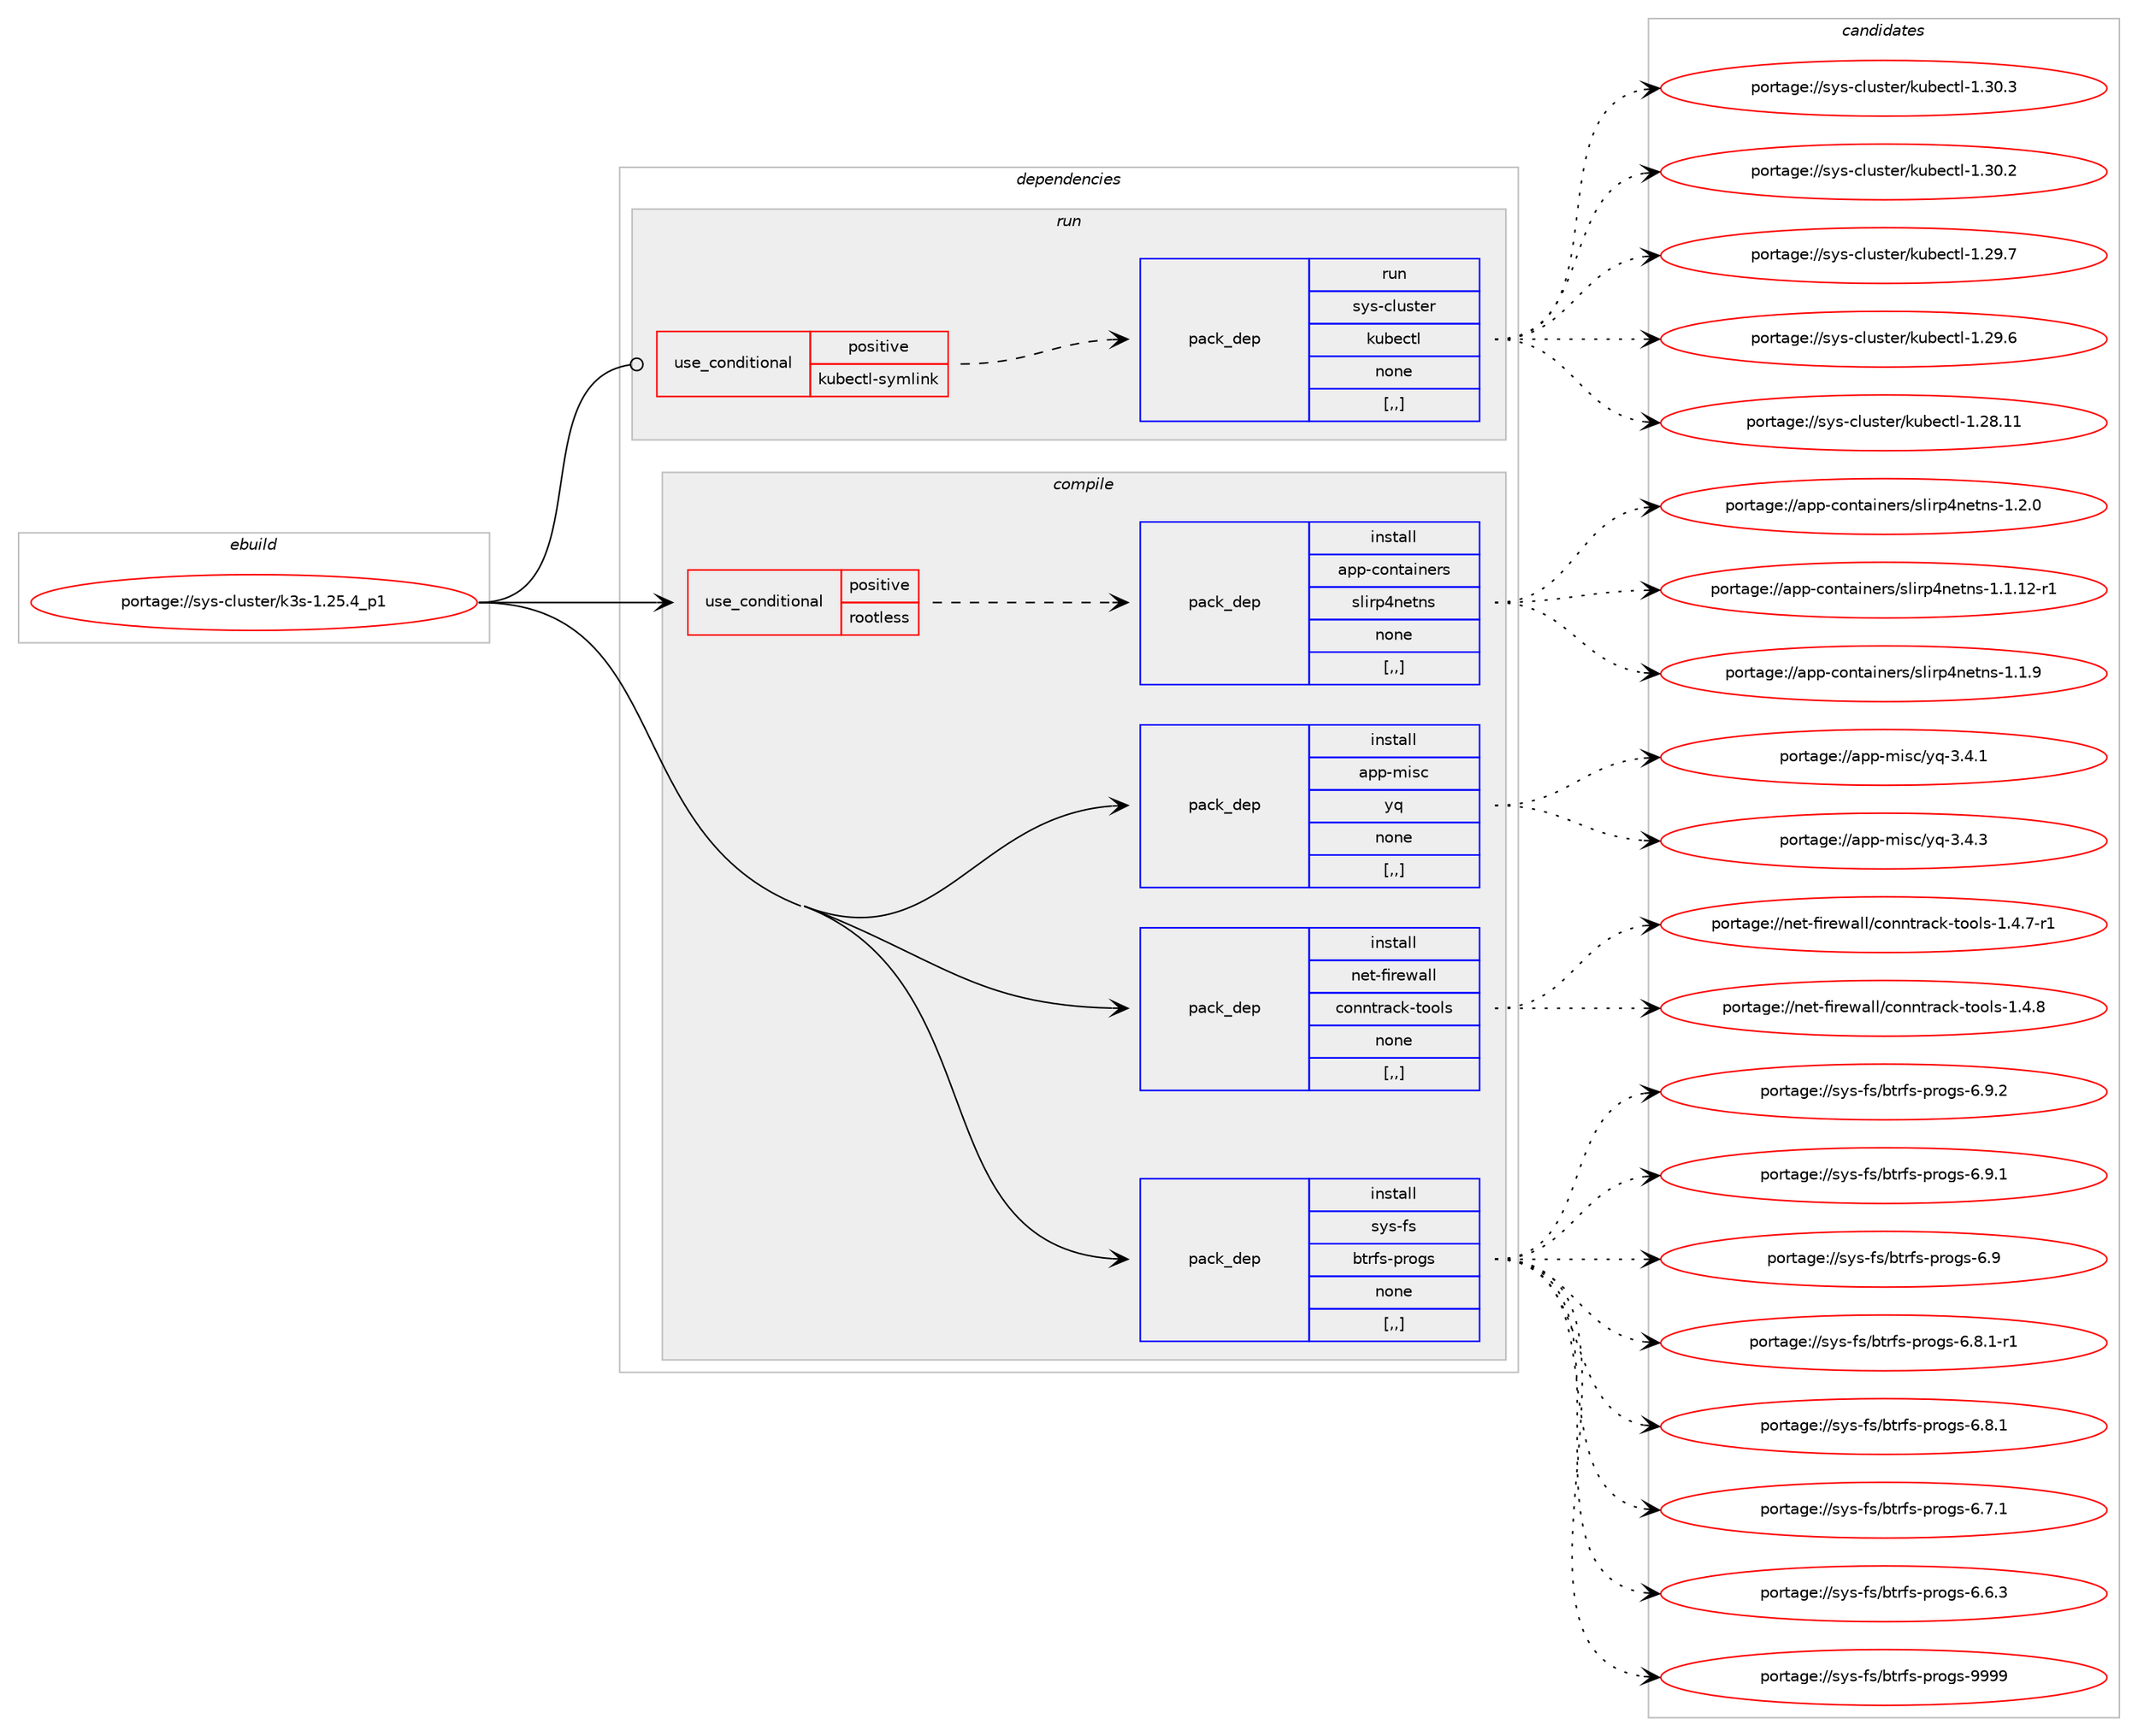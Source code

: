 digraph prolog {

# *************
# Graph options
# *************

newrank=true;
concentrate=true;
compound=true;
graph [rankdir=LR,fontname=Helvetica,fontsize=10,ranksep=1.5];#, ranksep=2.5, nodesep=0.2];
edge  [arrowhead=vee];
node  [fontname=Helvetica,fontsize=10];

# **********
# The ebuild
# **********

subgraph cluster_leftcol {
color=gray;
label=<<i>ebuild</i>>;
id [label="portage://sys-cluster/k3s-1.25.4_p1", color=red, width=4, href="../sys-cluster/k3s-1.25.4_p1.svg"];
}

# ****************
# The dependencies
# ****************

subgraph cluster_midcol {
color=gray;
label=<<i>dependencies</i>>;
subgraph cluster_compile {
fillcolor="#eeeeee";
style=filled;
label=<<i>compile</i>>;
subgraph cond114327 {
dependency430577 [label=<<TABLE BORDER="0" CELLBORDER="1" CELLSPACING="0" CELLPADDING="4"><TR><TD ROWSPAN="3" CELLPADDING="10">use_conditional</TD></TR><TR><TD>positive</TD></TR><TR><TD>rootless</TD></TR></TABLE>>, shape=none, color=red];
subgraph pack313306 {
dependency430578 [label=<<TABLE BORDER="0" CELLBORDER="1" CELLSPACING="0" CELLPADDING="4" WIDTH="220"><TR><TD ROWSPAN="6" CELLPADDING="30">pack_dep</TD></TR><TR><TD WIDTH="110">install</TD></TR><TR><TD>app-containers</TD></TR><TR><TD>slirp4netns</TD></TR><TR><TD>none</TD></TR><TR><TD>[,,]</TD></TR></TABLE>>, shape=none, color=blue];
}
dependency430577:e -> dependency430578:w [weight=20,style="dashed",arrowhead="vee"];
}
id:e -> dependency430577:w [weight=20,style="solid",arrowhead="vee"];
subgraph pack313307 {
dependency430579 [label=<<TABLE BORDER="0" CELLBORDER="1" CELLSPACING="0" CELLPADDING="4" WIDTH="220"><TR><TD ROWSPAN="6" CELLPADDING="30">pack_dep</TD></TR><TR><TD WIDTH="110">install</TD></TR><TR><TD>app-misc</TD></TR><TR><TD>yq</TD></TR><TR><TD>none</TD></TR><TR><TD>[,,]</TD></TR></TABLE>>, shape=none, color=blue];
}
id:e -> dependency430579:w [weight=20,style="solid",arrowhead="vee"];
subgraph pack313308 {
dependency430580 [label=<<TABLE BORDER="0" CELLBORDER="1" CELLSPACING="0" CELLPADDING="4" WIDTH="220"><TR><TD ROWSPAN="6" CELLPADDING="30">pack_dep</TD></TR><TR><TD WIDTH="110">install</TD></TR><TR><TD>net-firewall</TD></TR><TR><TD>conntrack-tools</TD></TR><TR><TD>none</TD></TR><TR><TD>[,,]</TD></TR></TABLE>>, shape=none, color=blue];
}
id:e -> dependency430580:w [weight=20,style="solid",arrowhead="vee"];
subgraph pack313309 {
dependency430581 [label=<<TABLE BORDER="0" CELLBORDER="1" CELLSPACING="0" CELLPADDING="4" WIDTH="220"><TR><TD ROWSPAN="6" CELLPADDING="30">pack_dep</TD></TR><TR><TD WIDTH="110">install</TD></TR><TR><TD>sys-fs</TD></TR><TR><TD>btrfs-progs</TD></TR><TR><TD>none</TD></TR><TR><TD>[,,]</TD></TR></TABLE>>, shape=none, color=blue];
}
id:e -> dependency430581:w [weight=20,style="solid",arrowhead="vee"];
}
subgraph cluster_compileandrun {
fillcolor="#eeeeee";
style=filled;
label=<<i>compile and run</i>>;
}
subgraph cluster_run {
fillcolor="#eeeeee";
style=filled;
label=<<i>run</i>>;
subgraph cond114328 {
dependency430582 [label=<<TABLE BORDER="0" CELLBORDER="1" CELLSPACING="0" CELLPADDING="4"><TR><TD ROWSPAN="3" CELLPADDING="10">use_conditional</TD></TR><TR><TD>positive</TD></TR><TR><TD>kubectl-symlink</TD></TR></TABLE>>, shape=none, color=red];
subgraph pack313310 {
dependency430583 [label=<<TABLE BORDER="0" CELLBORDER="1" CELLSPACING="0" CELLPADDING="4" WIDTH="220"><TR><TD ROWSPAN="6" CELLPADDING="30">pack_dep</TD></TR><TR><TD WIDTH="110">run</TD></TR><TR><TD>sys-cluster</TD></TR><TR><TD>kubectl</TD></TR><TR><TD>none</TD></TR><TR><TD>[,,]</TD></TR></TABLE>>, shape=none, color=blue];
}
dependency430582:e -> dependency430583:w [weight=20,style="dashed",arrowhead="vee"];
}
id:e -> dependency430582:w [weight=20,style="solid",arrowhead="odot"];
}
}

# **************
# The candidates
# **************

subgraph cluster_choices {
rank=same;
color=gray;
label=<<i>candidates</i>>;

subgraph choice313306 {
color=black;
nodesep=1;
choice971121124599111110116971051101011141154711510810511411252110101116110115454946504648 [label="portage://app-containers/slirp4netns-1.2.0", color=red, width=4,href="../app-containers/slirp4netns-1.2.0.svg"];
choice971121124599111110116971051101011141154711510810511411252110101116110115454946494649504511449 [label="portage://app-containers/slirp4netns-1.1.12-r1", color=red, width=4,href="../app-containers/slirp4netns-1.1.12-r1.svg"];
choice971121124599111110116971051101011141154711510810511411252110101116110115454946494657 [label="portage://app-containers/slirp4netns-1.1.9", color=red, width=4,href="../app-containers/slirp4netns-1.1.9.svg"];
dependency430578:e -> choice971121124599111110116971051101011141154711510810511411252110101116110115454946504648:w [style=dotted,weight="100"];
dependency430578:e -> choice971121124599111110116971051101011141154711510810511411252110101116110115454946494649504511449:w [style=dotted,weight="100"];
dependency430578:e -> choice971121124599111110116971051101011141154711510810511411252110101116110115454946494657:w [style=dotted,weight="100"];
}
subgraph choice313307 {
color=black;
nodesep=1;
choice97112112451091051159947121113455146524651 [label="portage://app-misc/yq-3.4.3", color=red, width=4,href="../app-misc/yq-3.4.3.svg"];
choice97112112451091051159947121113455146524649 [label="portage://app-misc/yq-3.4.1", color=red, width=4,href="../app-misc/yq-3.4.1.svg"];
dependency430579:e -> choice97112112451091051159947121113455146524651:w [style=dotted,weight="100"];
dependency430579:e -> choice97112112451091051159947121113455146524649:w [style=dotted,weight="100"];
}
subgraph choice313308 {
color=black;
nodesep=1;
choice11010111645102105114101119971081084799111110110116114979910745116111111108115454946524656 [label="portage://net-firewall/conntrack-tools-1.4.8", color=red, width=4,href="../net-firewall/conntrack-tools-1.4.8.svg"];
choice110101116451021051141011199710810847991111101101161149799107451161111111081154549465246554511449 [label="portage://net-firewall/conntrack-tools-1.4.7-r1", color=red, width=4,href="../net-firewall/conntrack-tools-1.4.7-r1.svg"];
dependency430580:e -> choice11010111645102105114101119971081084799111110110116114979910745116111111108115454946524656:w [style=dotted,weight="100"];
dependency430580:e -> choice110101116451021051141011199710810847991111101101161149799107451161111111081154549465246554511449:w [style=dotted,weight="100"];
}
subgraph choice313309 {
color=black;
nodesep=1;
choice115121115451021154798116114102115451121141111031154557575757 [label="portage://sys-fs/btrfs-progs-9999", color=red, width=4,href="../sys-fs/btrfs-progs-9999.svg"];
choice11512111545102115479811611410211545112114111103115455446574650 [label="portage://sys-fs/btrfs-progs-6.9.2", color=red, width=4,href="../sys-fs/btrfs-progs-6.9.2.svg"];
choice11512111545102115479811611410211545112114111103115455446574649 [label="portage://sys-fs/btrfs-progs-6.9.1", color=red, width=4,href="../sys-fs/btrfs-progs-6.9.1.svg"];
choice1151211154510211547981161141021154511211411110311545544657 [label="portage://sys-fs/btrfs-progs-6.9", color=red, width=4,href="../sys-fs/btrfs-progs-6.9.svg"];
choice115121115451021154798116114102115451121141111031154554465646494511449 [label="portage://sys-fs/btrfs-progs-6.8.1-r1", color=red, width=4,href="../sys-fs/btrfs-progs-6.8.1-r1.svg"];
choice11512111545102115479811611410211545112114111103115455446564649 [label="portage://sys-fs/btrfs-progs-6.8.1", color=red, width=4,href="../sys-fs/btrfs-progs-6.8.1.svg"];
choice11512111545102115479811611410211545112114111103115455446554649 [label="portage://sys-fs/btrfs-progs-6.7.1", color=red, width=4,href="../sys-fs/btrfs-progs-6.7.1.svg"];
choice11512111545102115479811611410211545112114111103115455446544651 [label="portage://sys-fs/btrfs-progs-6.6.3", color=red, width=4,href="../sys-fs/btrfs-progs-6.6.3.svg"];
dependency430581:e -> choice115121115451021154798116114102115451121141111031154557575757:w [style=dotted,weight="100"];
dependency430581:e -> choice11512111545102115479811611410211545112114111103115455446574650:w [style=dotted,weight="100"];
dependency430581:e -> choice11512111545102115479811611410211545112114111103115455446574649:w [style=dotted,weight="100"];
dependency430581:e -> choice1151211154510211547981161141021154511211411110311545544657:w [style=dotted,weight="100"];
dependency430581:e -> choice115121115451021154798116114102115451121141111031154554465646494511449:w [style=dotted,weight="100"];
dependency430581:e -> choice11512111545102115479811611410211545112114111103115455446564649:w [style=dotted,weight="100"];
dependency430581:e -> choice11512111545102115479811611410211545112114111103115455446554649:w [style=dotted,weight="100"];
dependency430581:e -> choice11512111545102115479811611410211545112114111103115455446544651:w [style=dotted,weight="100"];
}
subgraph choice313310 {
color=black;
nodesep=1;
choice115121115459910811711511610111447107117981019911610845494651484651 [label="portage://sys-cluster/kubectl-1.30.3", color=red, width=4,href="../sys-cluster/kubectl-1.30.3.svg"];
choice115121115459910811711511610111447107117981019911610845494651484650 [label="portage://sys-cluster/kubectl-1.30.2", color=red, width=4,href="../sys-cluster/kubectl-1.30.2.svg"];
choice115121115459910811711511610111447107117981019911610845494650574655 [label="portage://sys-cluster/kubectl-1.29.7", color=red, width=4,href="../sys-cluster/kubectl-1.29.7.svg"];
choice115121115459910811711511610111447107117981019911610845494650574654 [label="portage://sys-cluster/kubectl-1.29.6", color=red, width=4,href="../sys-cluster/kubectl-1.29.6.svg"];
choice11512111545991081171151161011144710711798101991161084549465056464949 [label="portage://sys-cluster/kubectl-1.28.11", color=red, width=4,href="../sys-cluster/kubectl-1.28.11.svg"];
dependency430583:e -> choice115121115459910811711511610111447107117981019911610845494651484651:w [style=dotted,weight="100"];
dependency430583:e -> choice115121115459910811711511610111447107117981019911610845494651484650:w [style=dotted,weight="100"];
dependency430583:e -> choice115121115459910811711511610111447107117981019911610845494650574655:w [style=dotted,weight="100"];
dependency430583:e -> choice115121115459910811711511610111447107117981019911610845494650574654:w [style=dotted,weight="100"];
dependency430583:e -> choice11512111545991081171151161011144710711798101991161084549465056464949:w [style=dotted,weight="100"];
}
}

}
